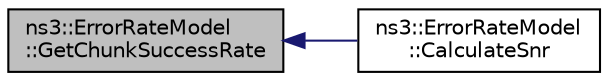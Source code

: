 digraph "ns3::ErrorRateModel::GetChunkSuccessRate"
{
  edge [fontname="Helvetica",fontsize="10",labelfontname="Helvetica",labelfontsize="10"];
  node [fontname="Helvetica",fontsize="10",shape=record];
  rankdir="LR";
  Node1 [label="ns3::ErrorRateModel\l::GetChunkSuccessRate",height=0.2,width=0.4,color="black", fillcolor="grey75", style="filled", fontcolor="black"];
  Node1 -> Node2 [dir="back",color="midnightblue",fontsize="10",style="solid"];
  Node2 [label="ns3::ErrorRateModel\l::CalculateSnr",height=0.2,width=0.4,color="black", fillcolor="white", style="filled",URL="$de/dec/classns3_1_1ErrorRateModel.html#af52cfcaec5a3da44df8517bb7bb71cad"];
}
